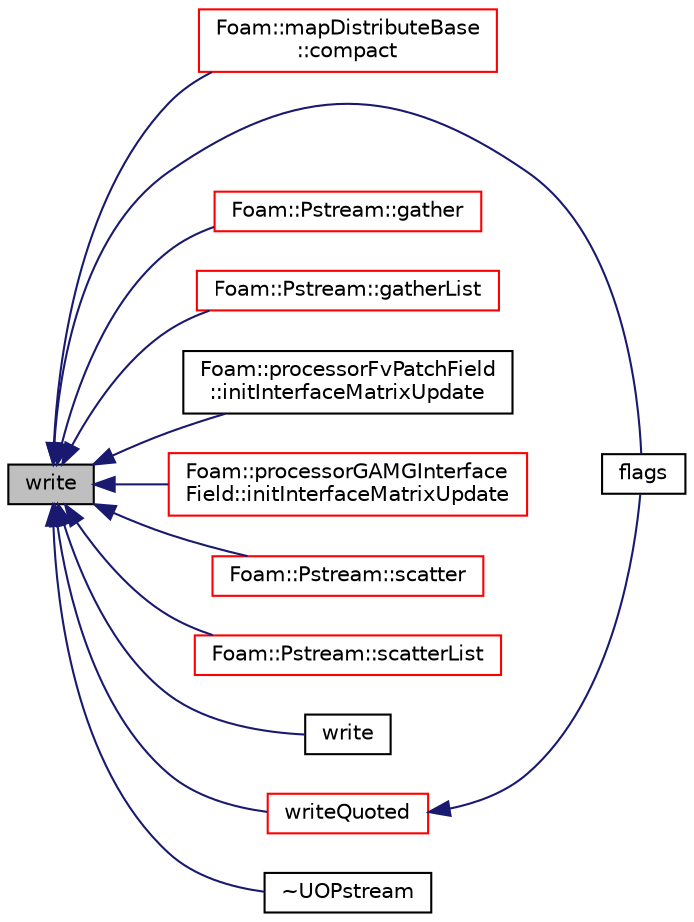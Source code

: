 digraph "write"
{
  bgcolor="transparent";
  edge [fontname="Helvetica",fontsize="10",labelfontname="Helvetica",labelfontsize="10"];
  node [fontname="Helvetica",fontsize="10",shape=record];
  rankdir="LR";
  Node1 [label="write",height=0.2,width=0.4,color="black", fillcolor="grey75", style="filled", fontcolor="black"];
  Node1 -> Node2 [dir="back",color="midnightblue",fontsize="10",style="solid",fontname="Helvetica"];
  Node2 [label="Foam::mapDistributeBase\l::compact",height=0.2,width=0.4,color="red",URL="$a01439.html#ae425c08cfe8d1064cfa183af3b1fdfe4",tooltip="Compact maps. Gets per field a bool whether it is used (locally) "];
  Node1 -> Node3 [dir="back",color="midnightblue",fontsize="10",style="solid",fontname="Helvetica"];
  Node3 [label="flags",height=0.2,width=0.4,color="black",URL="$a02877.html#aae0c4712818b0e951b1043a1ae55f279",tooltip="Return flags of output stream. "];
  Node1 -> Node4 [dir="back",color="midnightblue",fontsize="10",style="solid",fontname="Helvetica"];
  Node4 [label="Foam::Pstream::gather",height=0.2,width=0.4,color="red",URL="$a02068.html#ac820bc187d8204d9063ce1f77dcf87da",tooltip="Gather data. Apply bop to combine Value. "];
  Node1 -> Node5 [dir="back",color="midnightblue",fontsize="10",style="solid",fontname="Helvetica"];
  Node5 [label="Foam::Pstream::gatherList",height=0.2,width=0.4,color="red",URL="$a02068.html#afbdf64fb42cd760690d51a9a321792d9",tooltip="Gather data but keep individual values separate. "];
  Node1 -> Node6 [dir="back",color="midnightblue",fontsize="10",style="solid",fontname="Helvetica"];
  Node6 [label="Foam::processorFvPatchField\l::initInterfaceMatrixUpdate",height=0.2,width=0.4,color="black",URL="$a02038.html#a421f0c89534a9702f2667a36006413f3",tooltip="Initialise neighbour matrix update. "];
  Node1 -> Node7 [dir="back",color="midnightblue",fontsize="10",style="solid",fontname="Helvetica"];
  Node7 [label="Foam::processorGAMGInterface\lField::initInterfaceMatrixUpdate",height=0.2,width=0.4,color="red",URL="$a02041.html#a4afc5b4a99526f37d221c1caad0df0b4",tooltip="Initialise neighbour matrix update. "];
  Node1 -> Node8 [dir="back",color="midnightblue",fontsize="10",style="solid",fontname="Helvetica"];
  Node8 [label="Foam::Pstream::scatter",height=0.2,width=0.4,color="red",URL="$a02068.html#a00bc7d5a0b660cfa53523561af48def2",tooltip="Scatter data. Distribute without modification. Reverse of gather. "];
  Node1 -> Node9 [dir="back",color="midnightblue",fontsize="10",style="solid",fontname="Helvetica"];
  Node9 [label="Foam::Pstream::scatterList",height=0.2,width=0.4,color="red",URL="$a02068.html#a23c38ee54f04c9d53a327db9edbdb7f0",tooltip="Scatter data. Reverse of gatherList. "];
  Node1 -> Node10 [dir="back",color="midnightblue",fontsize="10",style="solid",fontname="Helvetica"];
  Node10 [label="write",height=0.2,width=0.4,color="black",URL="$a02877.html#a52c3f56f115b2b9b1b7db001a3784003",tooltip="Write next token to stream. "];
  Node1 -> Node11 [dir="back",color="midnightblue",fontsize="10",style="solid",fontname="Helvetica"];
  Node11 [label="writeQuoted",height=0.2,width=0.4,color="red",URL="$a02877.html#a40c64d7f8975f303da0b0245c16fe906",tooltip="Write std::string surrounded by quotes. "];
  Node11 -> Node3 [dir="back",color="midnightblue",fontsize="10",style="solid",fontname="Helvetica"];
  Node1 -> Node12 [dir="back",color="midnightblue",fontsize="10",style="solid",fontname="Helvetica"];
  Node12 [label="~UOPstream",height=0.2,width=0.4,color="black",URL="$a02877.html#a31919dead8828ed3ddcf2f0c3ceeff37",tooltip="Destructor. "];
}
